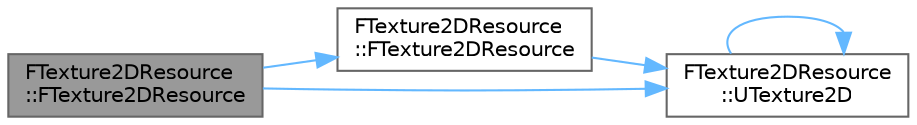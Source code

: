 digraph "FTexture2DResource::FTexture2DResource"
{
 // INTERACTIVE_SVG=YES
 // LATEX_PDF_SIZE
  bgcolor="transparent";
  edge [fontname=Helvetica,fontsize=10,labelfontname=Helvetica,labelfontsize=10];
  node [fontname=Helvetica,fontsize=10,shape=box,height=0.2,width=0.4];
  rankdir="LR";
  Node1 [id="Node000001",label="FTexture2DResource\l::FTexture2DResource",height=0.2,width=0.4,color="gray40", fillcolor="grey60", style="filled", fontcolor="black",tooltip="Make this Texture2DResource Proxy another one."];
  Node1 -> Node2 [id="edge1_Node000001_Node000002",color="steelblue1",style="solid",tooltip=" "];
  Node2 [id="Node000002",label="FTexture2DResource\l::FTexture2DResource",height=0.2,width=0.4,color="grey40", fillcolor="white", style="filled",URL="$da/ddf/classFTexture2DResource.html#ac387be78236ea99353ed6280337ea84e",tooltip="Minimal initialization constructor."];
  Node2 -> Node3 [id="edge2_Node000002_Node000003",color="steelblue1",style="solid",tooltip=" "];
  Node3 [id="Node000003",label="FTexture2DResource\l::UTexture2D",height=0.2,width=0.4,color="grey40", fillcolor="white", style="filled",URL="$da/ddf/classFTexture2DResource.html#a8596beb31b009bf1e6bfe34d852ddeb7",tooltip="Texture streaming command classes that need to be friends in order to call Update/FinalizeMipCount."];
  Node3 -> Node3 [id="edge3_Node000003_Node000003",color="steelblue1",style="solid",tooltip=" "];
  Node1 -> Node3 [id="edge4_Node000001_Node000003",color="steelblue1",style="solid",tooltip=" "];
}
